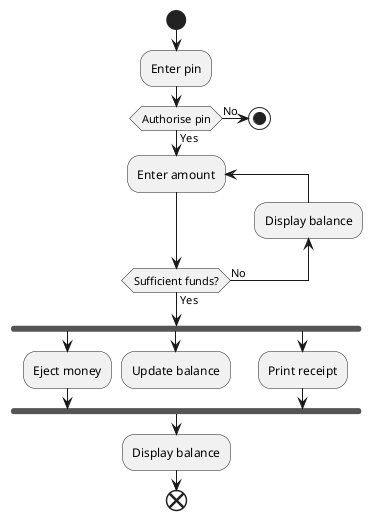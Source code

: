 /' Basic Activity Diagram '/
@startuml

' hide the spot and stereotype 
hide circle
hide stereotype

start

:Enter pin;

if (Authorise pin) then (Yes)
    repeat :Enter amount;
        backward:Display balance;
    repeat while (Sufficient funds?) is (No) not (Yes)

    fork
        :Eject money;
    fork again
        :Update balance;
        detach
    fork again
        :Print receipt;
    endfork

    :Display balance;
else (No)
  stop
endif

end

@enduml